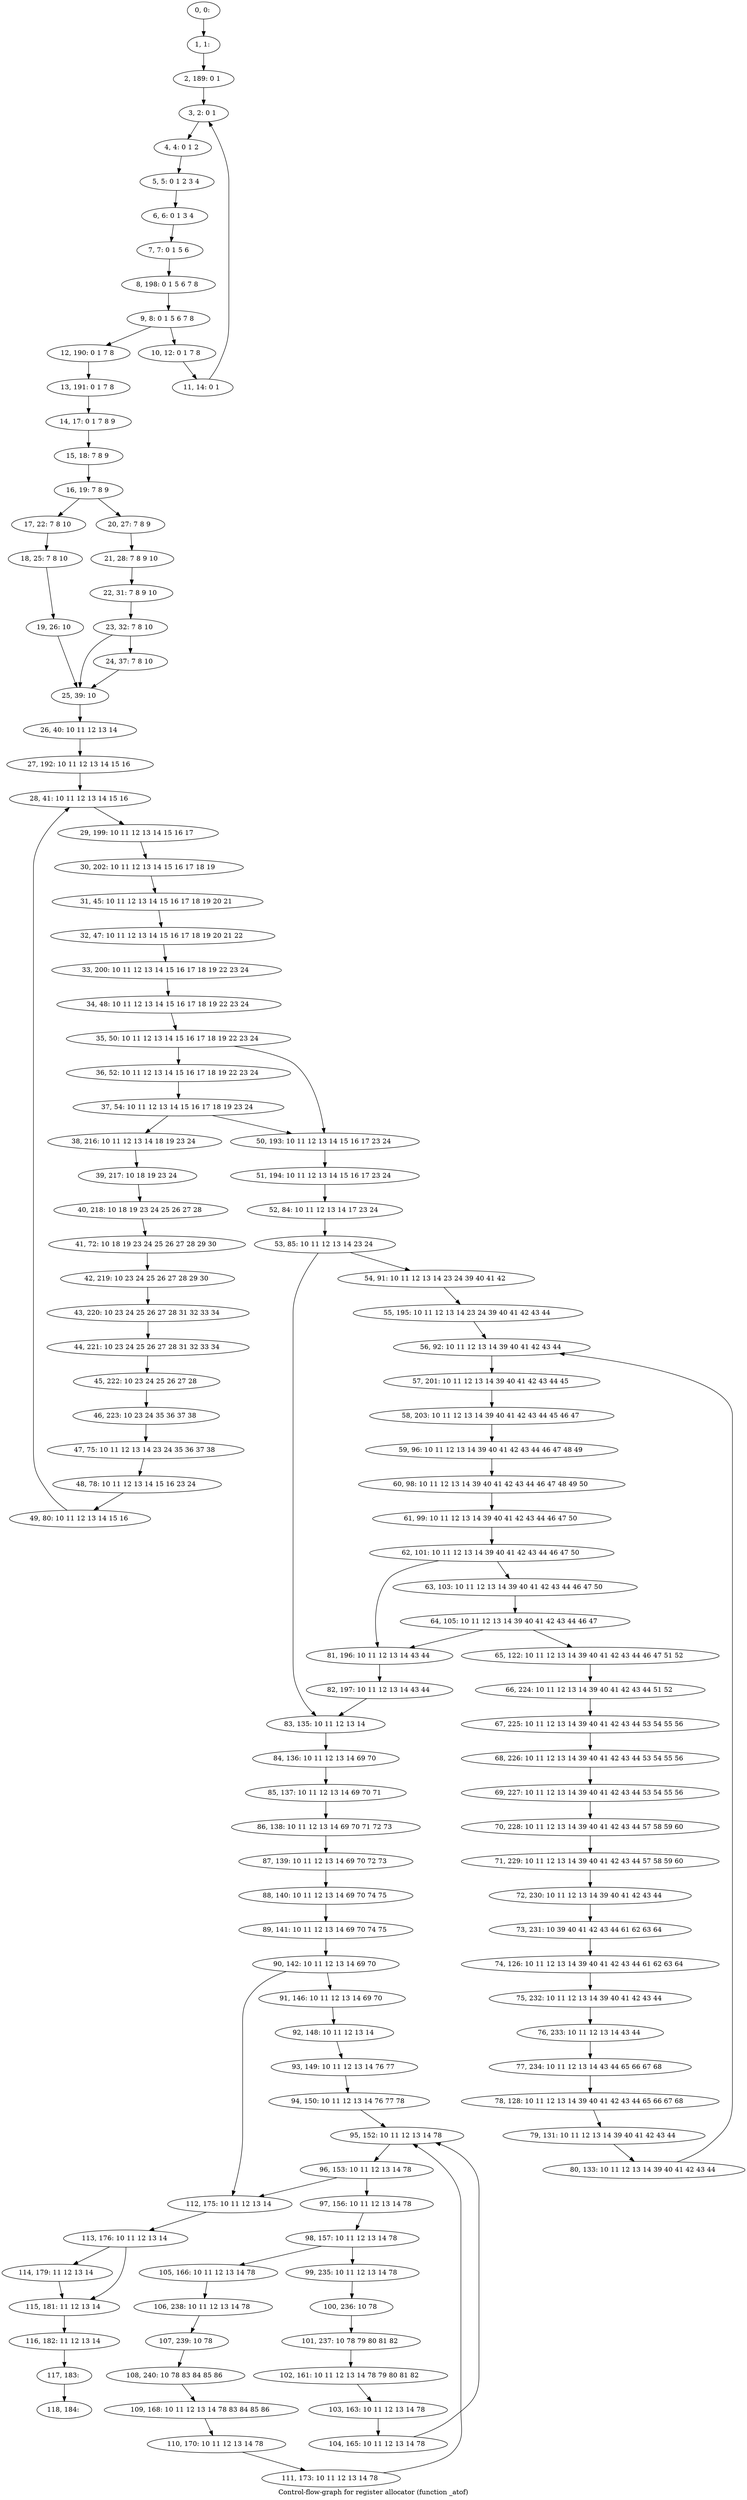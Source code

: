 digraph G {
graph [label="Control-flow-graph for register allocator (function _atof)"]
0[label="0, 0: "];
1[label="1, 1: "];
2[label="2, 189: 0 1 "];
3[label="3, 2: 0 1 "];
4[label="4, 4: 0 1 2 "];
5[label="5, 5: 0 1 2 3 4 "];
6[label="6, 6: 0 1 3 4 "];
7[label="7, 7: 0 1 5 6 "];
8[label="8, 198: 0 1 5 6 7 8 "];
9[label="9, 8: 0 1 5 6 7 8 "];
10[label="10, 12: 0 1 7 8 "];
11[label="11, 14: 0 1 "];
12[label="12, 190: 0 1 7 8 "];
13[label="13, 191: 0 1 7 8 "];
14[label="14, 17: 0 1 7 8 9 "];
15[label="15, 18: 7 8 9 "];
16[label="16, 19: 7 8 9 "];
17[label="17, 22: 7 8 10 "];
18[label="18, 25: 7 8 10 "];
19[label="19, 26: 10 "];
20[label="20, 27: 7 8 9 "];
21[label="21, 28: 7 8 9 10 "];
22[label="22, 31: 7 8 9 10 "];
23[label="23, 32: 7 8 10 "];
24[label="24, 37: 7 8 10 "];
25[label="25, 39: 10 "];
26[label="26, 40: 10 11 12 13 14 "];
27[label="27, 192: 10 11 12 13 14 15 16 "];
28[label="28, 41: 10 11 12 13 14 15 16 "];
29[label="29, 199: 10 11 12 13 14 15 16 17 "];
30[label="30, 202: 10 11 12 13 14 15 16 17 18 19 "];
31[label="31, 45: 10 11 12 13 14 15 16 17 18 19 20 21 "];
32[label="32, 47: 10 11 12 13 14 15 16 17 18 19 20 21 22 "];
33[label="33, 200: 10 11 12 13 14 15 16 17 18 19 22 23 24 "];
34[label="34, 48: 10 11 12 13 14 15 16 17 18 19 22 23 24 "];
35[label="35, 50: 10 11 12 13 14 15 16 17 18 19 22 23 24 "];
36[label="36, 52: 10 11 12 13 14 15 16 17 18 19 22 23 24 "];
37[label="37, 54: 10 11 12 13 14 15 16 17 18 19 23 24 "];
38[label="38, 216: 10 11 12 13 14 18 19 23 24 "];
39[label="39, 217: 10 18 19 23 24 "];
40[label="40, 218: 10 18 19 23 24 25 26 27 28 "];
41[label="41, 72: 10 18 19 23 24 25 26 27 28 29 30 "];
42[label="42, 219: 10 23 24 25 26 27 28 29 30 "];
43[label="43, 220: 10 23 24 25 26 27 28 31 32 33 34 "];
44[label="44, 221: 10 23 24 25 26 27 28 31 32 33 34 "];
45[label="45, 222: 10 23 24 25 26 27 28 "];
46[label="46, 223: 10 23 24 35 36 37 38 "];
47[label="47, 75: 10 11 12 13 14 23 24 35 36 37 38 "];
48[label="48, 78: 10 11 12 13 14 15 16 23 24 "];
49[label="49, 80: 10 11 12 13 14 15 16 "];
50[label="50, 193: 10 11 12 13 14 15 16 17 23 24 "];
51[label="51, 194: 10 11 12 13 14 15 16 17 23 24 "];
52[label="52, 84: 10 11 12 13 14 17 23 24 "];
53[label="53, 85: 10 11 12 13 14 23 24 "];
54[label="54, 91: 10 11 12 13 14 23 24 39 40 41 42 "];
55[label="55, 195: 10 11 12 13 14 23 24 39 40 41 42 43 44 "];
56[label="56, 92: 10 11 12 13 14 39 40 41 42 43 44 "];
57[label="57, 201: 10 11 12 13 14 39 40 41 42 43 44 45 "];
58[label="58, 203: 10 11 12 13 14 39 40 41 42 43 44 45 46 47 "];
59[label="59, 96: 10 11 12 13 14 39 40 41 42 43 44 46 47 48 49 "];
60[label="60, 98: 10 11 12 13 14 39 40 41 42 43 44 46 47 48 49 50 "];
61[label="61, 99: 10 11 12 13 14 39 40 41 42 43 44 46 47 50 "];
62[label="62, 101: 10 11 12 13 14 39 40 41 42 43 44 46 47 50 "];
63[label="63, 103: 10 11 12 13 14 39 40 41 42 43 44 46 47 50 "];
64[label="64, 105: 10 11 12 13 14 39 40 41 42 43 44 46 47 "];
65[label="65, 122: 10 11 12 13 14 39 40 41 42 43 44 46 47 51 52 "];
66[label="66, 224: 10 11 12 13 14 39 40 41 42 43 44 51 52 "];
67[label="67, 225: 10 11 12 13 14 39 40 41 42 43 44 53 54 55 56 "];
68[label="68, 226: 10 11 12 13 14 39 40 41 42 43 44 53 54 55 56 "];
69[label="69, 227: 10 11 12 13 14 39 40 41 42 43 44 53 54 55 56 "];
70[label="70, 228: 10 11 12 13 14 39 40 41 42 43 44 57 58 59 60 "];
71[label="71, 229: 10 11 12 13 14 39 40 41 42 43 44 57 58 59 60 "];
72[label="72, 230: 10 11 12 13 14 39 40 41 42 43 44 "];
73[label="73, 231: 10 39 40 41 42 43 44 61 62 63 64 "];
74[label="74, 126: 10 11 12 13 14 39 40 41 42 43 44 61 62 63 64 "];
75[label="75, 232: 10 11 12 13 14 39 40 41 42 43 44 "];
76[label="76, 233: 10 11 12 13 14 43 44 "];
77[label="77, 234: 10 11 12 13 14 43 44 65 66 67 68 "];
78[label="78, 128: 10 11 12 13 14 39 40 41 42 43 44 65 66 67 68 "];
79[label="79, 131: 10 11 12 13 14 39 40 41 42 43 44 "];
80[label="80, 133: 10 11 12 13 14 39 40 41 42 43 44 "];
81[label="81, 196: 10 11 12 13 14 43 44 "];
82[label="82, 197: 10 11 12 13 14 43 44 "];
83[label="83, 135: 10 11 12 13 14 "];
84[label="84, 136: 10 11 12 13 14 69 70 "];
85[label="85, 137: 10 11 12 13 14 69 70 71 "];
86[label="86, 138: 10 11 12 13 14 69 70 71 72 73 "];
87[label="87, 139: 10 11 12 13 14 69 70 72 73 "];
88[label="88, 140: 10 11 12 13 14 69 70 74 75 "];
89[label="89, 141: 10 11 12 13 14 69 70 74 75 "];
90[label="90, 142: 10 11 12 13 14 69 70 "];
91[label="91, 146: 10 11 12 13 14 69 70 "];
92[label="92, 148: 10 11 12 13 14 "];
93[label="93, 149: 10 11 12 13 14 76 77 "];
94[label="94, 150: 10 11 12 13 14 76 77 78 "];
95[label="95, 152: 10 11 12 13 14 78 "];
96[label="96, 153: 10 11 12 13 14 78 "];
97[label="97, 156: 10 11 12 13 14 78 "];
98[label="98, 157: 10 11 12 13 14 78 "];
99[label="99, 235: 10 11 12 13 14 78 "];
100[label="100, 236: 10 78 "];
101[label="101, 237: 10 78 79 80 81 82 "];
102[label="102, 161: 10 11 12 13 14 78 79 80 81 82 "];
103[label="103, 163: 10 11 12 13 14 78 "];
104[label="104, 165: 10 11 12 13 14 78 "];
105[label="105, 166: 10 11 12 13 14 78 "];
106[label="106, 238: 10 11 12 13 14 78 "];
107[label="107, 239: 10 78 "];
108[label="108, 240: 10 78 83 84 85 86 "];
109[label="109, 168: 10 11 12 13 14 78 83 84 85 86 "];
110[label="110, 170: 10 11 12 13 14 78 "];
111[label="111, 173: 10 11 12 13 14 78 "];
112[label="112, 175: 10 11 12 13 14 "];
113[label="113, 176: 10 11 12 13 14 "];
114[label="114, 179: 11 12 13 14 "];
115[label="115, 181: 11 12 13 14 "];
116[label="116, 182: 11 12 13 14 "];
117[label="117, 183: "];
118[label="118, 184: "];
0->1 ;
1->2 ;
2->3 ;
3->4 ;
4->5 ;
5->6 ;
6->7 ;
7->8 ;
8->9 ;
9->10 ;
9->12 ;
10->11 ;
11->3 ;
12->13 ;
13->14 ;
14->15 ;
15->16 ;
16->17 ;
16->20 ;
17->18 ;
18->19 ;
19->25 ;
20->21 ;
21->22 ;
22->23 ;
23->24 ;
23->25 ;
24->25 ;
25->26 ;
26->27 ;
27->28 ;
28->29 ;
29->30 ;
30->31 ;
31->32 ;
32->33 ;
33->34 ;
34->35 ;
35->36 ;
35->50 ;
36->37 ;
37->38 ;
37->50 ;
38->39 ;
39->40 ;
40->41 ;
41->42 ;
42->43 ;
43->44 ;
44->45 ;
45->46 ;
46->47 ;
47->48 ;
48->49 ;
49->28 ;
50->51 ;
51->52 ;
52->53 ;
53->54 ;
53->83 ;
54->55 ;
55->56 ;
56->57 ;
57->58 ;
58->59 ;
59->60 ;
60->61 ;
61->62 ;
62->63 ;
62->81 ;
63->64 ;
64->65 ;
64->81 ;
65->66 ;
66->67 ;
67->68 ;
68->69 ;
69->70 ;
70->71 ;
71->72 ;
72->73 ;
73->74 ;
74->75 ;
75->76 ;
76->77 ;
77->78 ;
78->79 ;
79->80 ;
80->56 ;
81->82 ;
82->83 ;
83->84 ;
84->85 ;
85->86 ;
86->87 ;
87->88 ;
88->89 ;
89->90 ;
90->91 ;
90->112 ;
91->92 ;
92->93 ;
93->94 ;
94->95 ;
95->96 ;
96->97 ;
96->112 ;
97->98 ;
98->99 ;
98->105 ;
99->100 ;
100->101 ;
101->102 ;
102->103 ;
103->104 ;
104->95 ;
105->106 ;
106->107 ;
107->108 ;
108->109 ;
109->110 ;
110->111 ;
111->95 ;
112->113 ;
113->114 ;
113->115 ;
114->115 ;
115->116 ;
116->117 ;
117->118 ;
}

